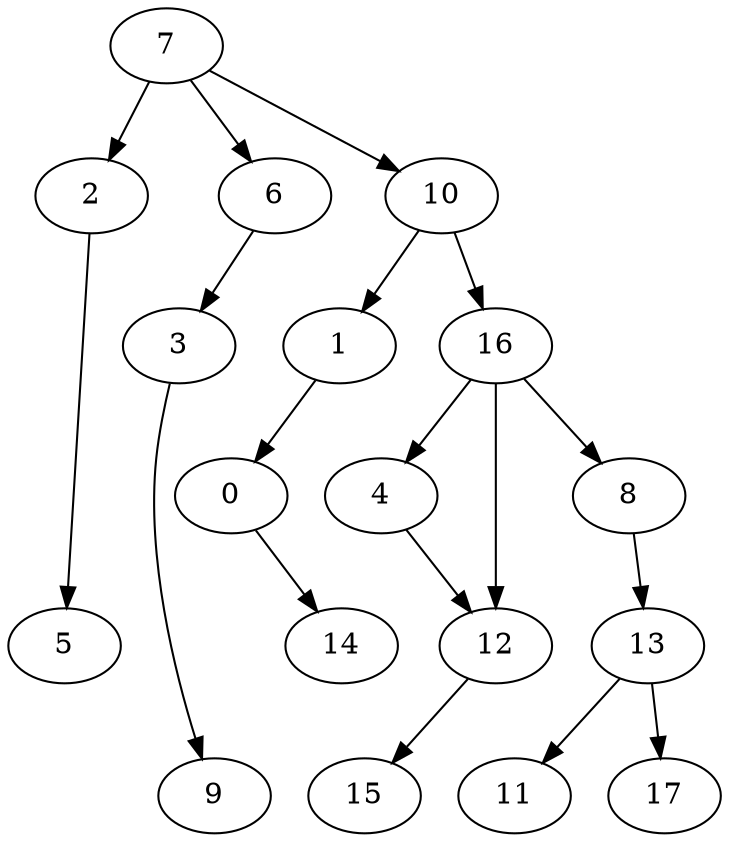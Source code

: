 digraph g {
0;
1;
2;
3;
4;
5;
6;
7;
8;
9;
10;
11;
12;
13;
14;
15;
16;
17;
0 -> 14 [weight=0];
1 -> 0 [weight=0];
2 -> 5 [weight=0];
3 -> 9 [weight=0];
4 -> 12 [weight=0];
6 -> 3 [weight=0];
7 -> 10 [weight=0];
7 -> 2 [weight=0];
7 -> 6 [weight=0];
8 -> 13 [weight=0];
10 -> 1 [weight=0];
10 -> 16 [weight=0];
12 -> 15 [weight=0];
13 -> 11 [weight=0];
13 -> 17 [weight=0];
16 -> 12 [weight=1];
16 -> 4 [weight=0];
16 -> 8 [weight=0];
}
